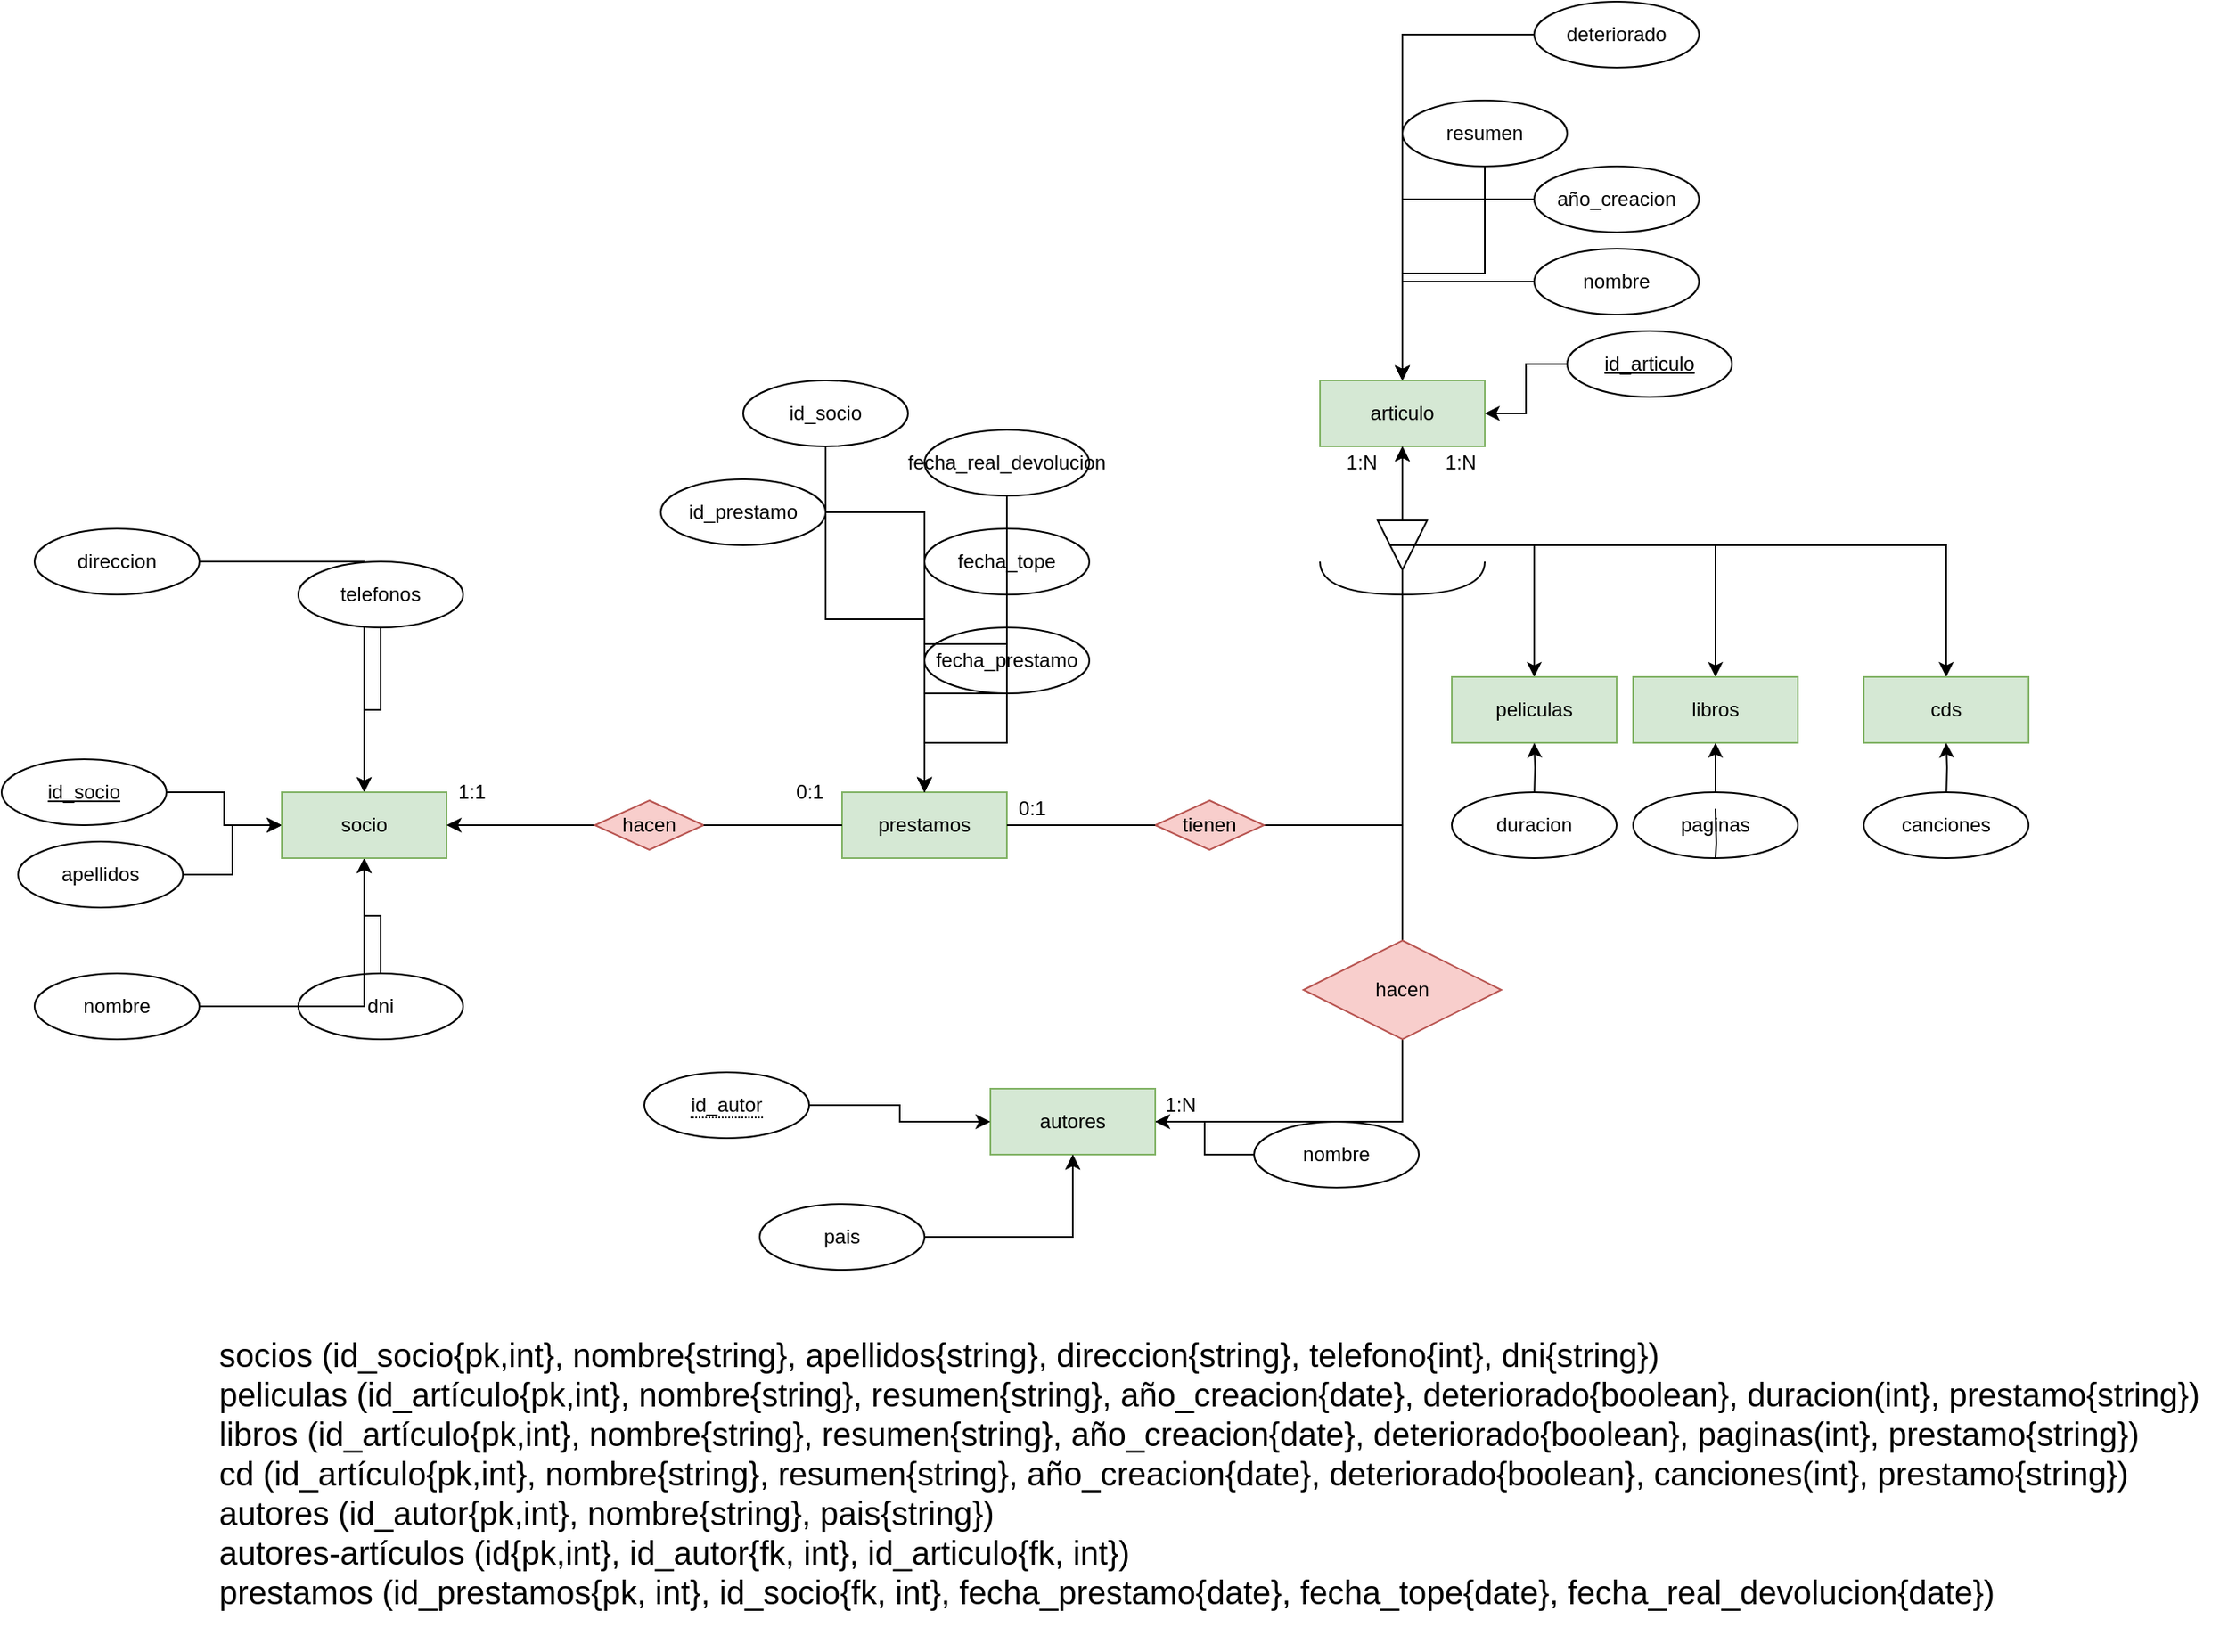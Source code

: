 <mxfile version="15.4.0" type="device"><diagram id="TWMWxUq0kQ1jJOWFn_6B" name="Página-1"><mxGraphModel dx="2048" dy="1883" grid="1" gridSize="10" guides="1" tooltips="1" connect="1" arrows="1" fold="1" page="1" pageScale="1" pageWidth="827" pageHeight="1169" background="none" math="0" shadow="0"><root><mxCell id="0"/><mxCell id="1" parent="0"/><mxCell id="eKOVn82QgWmLp1okzmsc-12" style="edgeStyle=orthogonalEdgeStyle;rounded=0;orthogonalLoop=1;jettySize=auto;html=1;" parent="1" source="eKOVn82QgWmLp1okzmsc-2" target="eKOVn82QgWmLp1okzmsc-8" edge="1"><mxGeometry relative="1" as="geometry"/></mxCell><mxCell id="eKOVn82QgWmLp1okzmsc-2" value="dni" style="ellipse;whiteSpace=wrap;html=1;align=center;" parent="1" vertex="1"><mxGeometry x="110" y="390" width="100" height="40" as="geometry"/></mxCell><mxCell id="eKOVn82QgWmLp1okzmsc-13" style="edgeStyle=orthogonalEdgeStyle;rounded=0;orthogonalLoop=1;jettySize=auto;html=1;" parent="1" source="eKOVn82QgWmLp1okzmsc-3" target="eKOVn82QgWmLp1okzmsc-8" edge="1"><mxGeometry relative="1" as="geometry"/></mxCell><mxCell id="eKOVn82QgWmLp1okzmsc-3" value="nombre" style="ellipse;whiteSpace=wrap;html=1;align=center;" parent="1" vertex="1"><mxGeometry x="-50" y="390" width="100" height="40" as="geometry"/></mxCell><mxCell id="eKOVn82QgWmLp1okzmsc-14" style="edgeStyle=orthogonalEdgeStyle;rounded=0;orthogonalLoop=1;jettySize=auto;html=1;" parent="1" source="eKOVn82QgWmLp1okzmsc-4" target="eKOVn82QgWmLp1okzmsc-8" edge="1"><mxGeometry relative="1" as="geometry"/></mxCell><mxCell id="eKOVn82QgWmLp1okzmsc-4" value="apellidos" style="ellipse;whiteSpace=wrap;html=1;align=center;" parent="1" vertex="1"><mxGeometry x="-60" y="310" width="100" height="40" as="geometry"/></mxCell><mxCell id="eKOVn82QgWmLp1okzmsc-9" style="edgeStyle=orthogonalEdgeStyle;rounded=0;orthogonalLoop=1;jettySize=auto;html=1;" parent="1" source="eKOVn82QgWmLp1okzmsc-5" target="eKOVn82QgWmLp1okzmsc-8" edge="1"><mxGeometry relative="1" as="geometry"/></mxCell><mxCell id="eKOVn82QgWmLp1okzmsc-5" value="&lt;u&gt;id_socio&lt;/u&gt;" style="ellipse;whiteSpace=wrap;html=1;align=center;" parent="1" vertex="1"><mxGeometry x="-70" y="260" width="100" height="40" as="geometry"/></mxCell><mxCell id="eKOVn82QgWmLp1okzmsc-10" style="edgeStyle=orthogonalEdgeStyle;rounded=0;orthogonalLoop=1;jettySize=auto;html=1;" parent="1" source="eKOVn82QgWmLp1okzmsc-6" target="eKOVn82QgWmLp1okzmsc-8" edge="1"><mxGeometry relative="1" as="geometry"/></mxCell><mxCell id="eKOVn82QgWmLp1okzmsc-6" value="direccion" style="ellipse;whiteSpace=wrap;html=1;align=center;" parent="1" vertex="1"><mxGeometry x="-50" y="120" width="100" height="40" as="geometry"/></mxCell><mxCell id="eKOVn82QgWmLp1okzmsc-11" style="edgeStyle=orthogonalEdgeStyle;rounded=0;orthogonalLoop=1;jettySize=auto;html=1;" parent="1" source="eKOVn82QgWmLp1okzmsc-7" target="eKOVn82QgWmLp1okzmsc-8" edge="1"><mxGeometry relative="1" as="geometry"/></mxCell><mxCell id="eKOVn82QgWmLp1okzmsc-7" value="telefonos" style="ellipse;whiteSpace=wrap;html=1;align=center;" parent="1" vertex="1"><mxGeometry x="110" y="140" width="100" height="40" as="geometry"/></mxCell><mxCell id="eKOVn82QgWmLp1okzmsc-8" value="socio" style="whiteSpace=wrap;html=1;align=center;fillColor=#d5e8d4;strokeColor=#82b366;" parent="1" vertex="1"><mxGeometry x="100" y="280" width="100" height="40" as="geometry"/></mxCell><mxCell id="ByuGNL8vaBgb1gNgW71--1" value="articulo" style="whiteSpace=wrap;html=1;align=center;fillColor=#d5e8d4;strokeColor=#82b366;" parent="1" vertex="1"><mxGeometry x="730" y="30" width="100" height="40" as="geometry"/></mxCell><mxCell id="ByuGNL8vaBgb1gNgW71--17" style="edgeStyle=orthogonalEdgeStyle;rounded=0;orthogonalLoop=1;jettySize=auto;html=1;" parent="1" source="ByuGNL8vaBgb1gNgW71--2" target="ByuGNL8vaBgb1gNgW71--1" edge="1"><mxGeometry relative="1" as="geometry"/></mxCell><mxCell id="ByuGNL8vaBgb1gNgW71--2" value="&lt;u&gt;id_articulo&lt;/u&gt;" style="ellipse;whiteSpace=wrap;html=1;align=center;" parent="1" vertex="1"><mxGeometry x="880" width="100" height="40" as="geometry"/></mxCell><mxCell id="ByuGNL8vaBgb1gNgW71--18" style="edgeStyle=orthogonalEdgeStyle;rounded=0;orthogonalLoop=1;jettySize=auto;html=1;" parent="1" source="ByuGNL8vaBgb1gNgW71--3" target="ByuGNL8vaBgb1gNgW71--1" edge="1"><mxGeometry relative="1" as="geometry"/></mxCell><mxCell id="ByuGNL8vaBgb1gNgW71--3" value="nombre" style="ellipse;whiteSpace=wrap;html=1;align=center;" parent="1" vertex="1"><mxGeometry x="860" y="-50" width="100" height="40" as="geometry"/></mxCell><mxCell id="ByuGNL8vaBgb1gNgW71--20" style="edgeStyle=orthogonalEdgeStyle;rounded=0;orthogonalLoop=1;jettySize=auto;html=1;" parent="1" source="ByuGNL8vaBgb1gNgW71--4" target="ByuGNL8vaBgb1gNgW71--1" edge="1"><mxGeometry relative="1" as="geometry"/></mxCell><mxCell id="ByuGNL8vaBgb1gNgW71--4" value="año_creacion" style="ellipse;whiteSpace=wrap;html=1;align=center;" parent="1" vertex="1"><mxGeometry x="860" y="-100" width="100" height="40" as="geometry"/></mxCell><mxCell id="ByuGNL8vaBgb1gNgW71--19" style="edgeStyle=orthogonalEdgeStyle;rounded=0;orthogonalLoop=1;jettySize=auto;html=1;" parent="1" source="ByuGNL8vaBgb1gNgW71--5" target="ByuGNL8vaBgb1gNgW71--1" edge="1"><mxGeometry relative="1" as="geometry"/></mxCell><mxCell id="ByuGNL8vaBgb1gNgW71--5" value="resumen" style="ellipse;whiteSpace=wrap;html=1;align=center;" parent="1" vertex="1"><mxGeometry x="780" y="-140" width="100" height="40" as="geometry"/></mxCell><mxCell id="ByuGNL8vaBgb1gNgW71--13" style="edgeStyle=orthogonalEdgeStyle;rounded=0;orthogonalLoop=1;jettySize=auto;html=1;" parent="1" source="ByuGNL8vaBgb1gNgW71--6" target="ByuGNL8vaBgb1gNgW71--1" edge="1"><mxGeometry relative="1" as="geometry"/></mxCell><mxCell id="ByuGNL8vaBgb1gNgW71--6" value="autores" style="whiteSpace=wrap;html=1;align=center;fillColor=#d5e8d4;strokeColor=#82b366;" parent="1" vertex="1"><mxGeometry x="530" y="460" width="100" height="40" as="geometry"/></mxCell><mxCell id="ByuGNL8vaBgb1gNgW71--10" style="edgeStyle=orthogonalEdgeStyle;rounded=0;orthogonalLoop=1;jettySize=auto;html=1;" parent="1" source="ByuGNL8vaBgb1gNgW71--7" target="ByuGNL8vaBgb1gNgW71--6" edge="1"><mxGeometry relative="1" as="geometry"/></mxCell><mxCell id="ByuGNL8vaBgb1gNgW71--7" value="nombre" style="ellipse;whiteSpace=wrap;html=1;align=center;" parent="1" vertex="1"><mxGeometry x="690" y="480" width="100" height="40" as="geometry"/></mxCell><mxCell id="ByuGNL8vaBgb1gNgW71--12" style="edgeStyle=orthogonalEdgeStyle;rounded=0;orthogonalLoop=1;jettySize=auto;html=1;" parent="1" source="ByuGNL8vaBgb1gNgW71--8" target="ByuGNL8vaBgb1gNgW71--6" edge="1"><mxGeometry relative="1" as="geometry"/></mxCell><mxCell id="ByuGNL8vaBgb1gNgW71--8" value="pais" style="ellipse;whiteSpace=wrap;html=1;align=center;" parent="1" vertex="1"><mxGeometry x="390" y="530" width="100" height="40" as="geometry"/></mxCell><mxCell id="ByuGNL8vaBgb1gNgW71--11" style="edgeStyle=orthogonalEdgeStyle;rounded=0;orthogonalLoop=1;jettySize=auto;html=1;entryX=0.5;entryY=1;entryDx=0;entryDy=0;" parent="1" target="ByuGNL8vaBgb1gNgW71--6" edge="1"><mxGeometry relative="1" as="geometry"><mxPoint x="580" y="530" as="sourcePoint"/></mxGeometry></mxCell><mxCell id="ByuGNL8vaBgb1gNgW71--14" value="hacen" style="shape=rhombus;perimeter=rhombusPerimeter;whiteSpace=wrap;html=1;align=center;fillColor=#f8cecc;strokeColor=#b85450;" parent="1" vertex="1"><mxGeometry x="720" y="370" width="120" height="60" as="geometry"/></mxCell><mxCell id="ByuGNL8vaBgb1gNgW71--15" value="1:N" style="text;html=1;resizable=0;autosize=1;align=center;verticalAlign=middle;points=[];fillColor=none;strokeColor=none;rounded=0;" parent="1" vertex="1"><mxGeometry x="800" y="70" width="30" height="20" as="geometry"/></mxCell><mxCell id="ByuGNL8vaBgb1gNgW71--16" value="1:N" style="text;html=1;resizable=0;autosize=1;align=center;verticalAlign=middle;points=[];fillColor=none;strokeColor=none;rounded=0;" parent="1" vertex="1"><mxGeometry x="630" y="460" width="30" height="20" as="geometry"/></mxCell><mxCell id="ByuGNL8vaBgb1gNgW71--28" style="edgeStyle=orthogonalEdgeStyle;rounded=0;orthogonalLoop=1;jettySize=auto;html=1;" parent="1" source="ByuGNL8vaBgb1gNgW71--27" target="ByuGNL8vaBgb1gNgW71--1" edge="1"><mxGeometry relative="1" as="geometry"/></mxCell><mxCell id="ByuGNL8vaBgb1gNgW71--27" value="deteriorado" style="ellipse;whiteSpace=wrap;html=1;align=center;" parent="1" vertex="1"><mxGeometry x="860" y="-200" width="100" height="40" as="geometry"/></mxCell><mxCell id="ByuGNL8vaBgb1gNgW71--30" style="edgeStyle=orthogonalEdgeStyle;rounded=0;orthogonalLoop=1;jettySize=auto;html=1;startArrow=none;" parent="1" source="ByuGNL8vaBgb1gNgW71--32" target="eKOVn82QgWmLp1okzmsc-8" edge="1"><mxGeometry relative="1" as="geometry"/></mxCell><mxCell id="ByuGNL8vaBgb1gNgW71--31" style="edgeStyle=orthogonalEdgeStyle;rounded=0;orthogonalLoop=1;jettySize=auto;html=1;startArrow=none;" parent="1" source="ByuGNL8vaBgb1gNgW71--34" target="ByuGNL8vaBgb1gNgW71--1" edge="1"><mxGeometry relative="1" as="geometry"/></mxCell><mxCell id="ByuGNL8vaBgb1gNgW71--29" value="prestamos" style="whiteSpace=wrap;html=1;align=center;fillColor=#d5e8d4;strokeColor=#82b366;" parent="1" vertex="1"><mxGeometry x="440" y="280" width="100" height="40" as="geometry"/></mxCell><mxCell id="ByuGNL8vaBgb1gNgW71--32" value="hacen" style="shape=rhombus;perimeter=rhombusPerimeter;whiteSpace=wrap;html=1;align=center;fillColor=#f8cecc;strokeColor=#b85450;" parent="1" vertex="1"><mxGeometry x="290" y="285" width="66" height="30" as="geometry"/></mxCell><mxCell id="ByuGNL8vaBgb1gNgW71--33" value="" style="edgeStyle=orthogonalEdgeStyle;rounded=0;orthogonalLoop=1;jettySize=auto;html=1;endArrow=none;" parent="1" source="ByuGNL8vaBgb1gNgW71--29" target="ByuGNL8vaBgb1gNgW71--32" edge="1"><mxGeometry relative="1" as="geometry"><mxPoint x="440" y="300" as="sourcePoint"/><mxPoint x="320" y="300" as="targetPoint"/></mxGeometry></mxCell><mxCell id="ByuGNL8vaBgb1gNgW71--34" value="tienen" style="shape=rhombus;perimeter=rhombusPerimeter;whiteSpace=wrap;html=1;align=center;fillColor=#f8cecc;strokeColor=#b85450;" parent="1" vertex="1"><mxGeometry x="630" y="285" width="66" height="30" as="geometry"/></mxCell><mxCell id="ByuGNL8vaBgb1gNgW71--35" value="" style="edgeStyle=orthogonalEdgeStyle;rounded=0;orthogonalLoop=1;jettySize=auto;html=1;endArrow=none;" parent="1" source="ByuGNL8vaBgb1gNgW71--29" target="ByuGNL8vaBgb1gNgW71--34" edge="1"><mxGeometry relative="1" as="geometry"><mxPoint x="420" y="300" as="sourcePoint"/><mxPoint x="530" y="300" as="targetPoint"/></mxGeometry></mxCell><mxCell id="ByuGNL8vaBgb1gNgW71--40" style="edgeStyle=orthogonalEdgeStyle;rounded=0;orthogonalLoop=1;jettySize=auto;html=1;" parent="1" source="ByuGNL8vaBgb1gNgW71--36" target="ByuGNL8vaBgb1gNgW71--29" edge="1"><mxGeometry relative="1" as="geometry"/></mxCell><mxCell id="ByuGNL8vaBgb1gNgW71--36" value="fecha_prestamo" style="ellipse;whiteSpace=wrap;html=1;align=center;" parent="1" vertex="1"><mxGeometry x="490" y="180" width="100" height="40" as="geometry"/></mxCell><mxCell id="ByuGNL8vaBgb1gNgW71--41" style="edgeStyle=orthogonalEdgeStyle;rounded=0;orthogonalLoop=1;jettySize=auto;html=1;" parent="1" source="ByuGNL8vaBgb1gNgW71--37" target="ByuGNL8vaBgb1gNgW71--29" edge="1"><mxGeometry relative="1" as="geometry"/></mxCell><mxCell id="ByuGNL8vaBgb1gNgW71--37" value="fecha_tope" style="ellipse;whiteSpace=wrap;html=1;align=center;" parent="1" vertex="1"><mxGeometry x="490" y="120" width="100" height="40" as="geometry"/></mxCell><mxCell id="ByuGNL8vaBgb1gNgW71--42" style="edgeStyle=orthogonalEdgeStyle;rounded=0;orthogonalLoop=1;jettySize=auto;html=1;" parent="1" source="ByuGNL8vaBgb1gNgW71--39" target="ByuGNL8vaBgb1gNgW71--29" edge="1"><mxGeometry relative="1" as="geometry"/></mxCell><mxCell id="ByuGNL8vaBgb1gNgW71--39" value="fecha_real_devolucion" style="ellipse;whiteSpace=wrap;html=1;align=center;" parent="1" vertex="1"><mxGeometry x="490" y="60" width="100" height="40" as="geometry"/></mxCell><mxCell id="ByuGNL8vaBgb1gNgW71--43" value="0:1" style="text;html=1;resizable=0;autosize=1;align=center;verticalAlign=middle;points=[];fillColor=none;strokeColor=none;rounded=0;" parent="1" vertex="1"><mxGeometry x="405" y="270" width="30" height="20" as="geometry"/></mxCell><mxCell id="ByuGNL8vaBgb1gNgW71--44" value="1:1" style="text;html=1;resizable=0;autosize=1;align=center;verticalAlign=middle;points=[];fillColor=none;strokeColor=none;rounded=0;" parent="1" vertex="1"><mxGeometry x="200" y="270" width="30" height="20" as="geometry"/></mxCell><mxCell id="ByuGNL8vaBgb1gNgW71--45" value="1:N" style="text;html=1;resizable=0;autosize=1;align=center;verticalAlign=middle;points=[];fillColor=none;strokeColor=none;rounded=0;" parent="1" vertex="1"><mxGeometry x="740" y="70" width="30" height="20" as="geometry"/></mxCell><mxCell id="ByuGNL8vaBgb1gNgW71--46" value="0:1" style="text;html=1;resizable=0;autosize=1;align=center;verticalAlign=middle;points=[];fillColor=none;strokeColor=none;rounded=0;" parent="1" vertex="1"><mxGeometry x="540" y="280" width="30" height="20" as="geometry"/></mxCell><mxCell id="ByuGNL8vaBgb1gNgW71--48" style="edgeStyle=orthogonalEdgeStyle;rounded=0;orthogonalLoop=1;jettySize=auto;html=1;" parent="1" source="ByuGNL8vaBgb1gNgW71--47" target="ByuGNL8vaBgb1gNgW71--29" edge="1"><mxGeometry relative="1" as="geometry"/></mxCell><mxCell id="ByuGNL8vaBgb1gNgW71--47" value="id_socio" style="ellipse;whiteSpace=wrap;html=1;align=center;" parent="1" vertex="1"><mxGeometry x="380" y="30" width="100" height="40" as="geometry"/></mxCell><mxCell id="Kat-VGczJNjPF4pgvmMg-12" style="edgeStyle=orthogonalEdgeStyle;rounded=0;orthogonalLoop=1;jettySize=auto;html=1;" edge="1" parent="1" source="Kat-VGczJNjPF4pgvmMg-3" target="Kat-VGczJNjPF4pgvmMg-11"><mxGeometry relative="1" as="geometry"/></mxCell><mxCell id="Kat-VGczJNjPF4pgvmMg-14" style="edgeStyle=orthogonalEdgeStyle;rounded=0;orthogonalLoop=1;jettySize=auto;html=1;" edge="1" parent="1" source="Kat-VGczJNjPF4pgvmMg-3" target="Kat-VGczJNjPF4pgvmMg-10"><mxGeometry relative="1" as="geometry"/></mxCell><mxCell id="Kat-VGczJNjPF4pgvmMg-3" value="" style="triangle;whiteSpace=wrap;html=1;rotation=90;" vertex="1" parent="1"><mxGeometry x="765" y="115" width="30" height="30" as="geometry"/></mxCell><mxCell id="Kat-VGczJNjPF4pgvmMg-13" style="edgeStyle=orthogonalEdgeStyle;rounded=0;orthogonalLoop=1;jettySize=auto;html=1;exitX=0.5;exitY=1;exitDx=0;exitDy=0;" edge="1" parent="1" source="Kat-VGczJNjPF4pgvmMg-3" target="Kat-VGczJNjPF4pgvmMg-7"><mxGeometry relative="1" as="geometry"/></mxCell><mxCell id="Kat-VGczJNjPF4pgvmMg-4" value="" style="shape=requiredInterface;html=1;verticalLabelPosition=bottom;sketch=0;rotation=90;" vertex="1" parent="1"><mxGeometry x="770" y="100" width="20" height="100" as="geometry"/></mxCell><mxCell id="Kat-VGczJNjPF4pgvmMg-7" value="libros" style="whiteSpace=wrap;html=1;align=center;fillColor=#d5e8d4;strokeColor=#82b366;" vertex="1" parent="1"><mxGeometry x="920" y="210" width="100" height="40" as="geometry"/></mxCell><mxCell id="Kat-VGczJNjPF4pgvmMg-10" value="cds" style="whiteSpace=wrap;html=1;align=center;fillColor=#d5e8d4;strokeColor=#82b366;" vertex="1" parent="1"><mxGeometry x="1060" y="210" width="100" height="40" as="geometry"/></mxCell><mxCell id="Kat-VGczJNjPF4pgvmMg-11" value="peliculas" style="whiteSpace=wrap;html=1;align=center;fillColor=#d5e8d4;strokeColor=#82b366;" vertex="1" parent="1"><mxGeometry x="810" y="210" width="100" height="40" as="geometry"/></mxCell><mxCell id="Kat-VGczJNjPF4pgvmMg-18" style="edgeStyle=orthogonalEdgeStyle;rounded=0;orthogonalLoop=1;jettySize=auto;html=1;" edge="1" parent="1" target="Kat-VGczJNjPF4pgvmMg-11"><mxGeometry relative="1" as="geometry"><mxPoint x="860.0" y="285" as="sourcePoint"/></mxGeometry></mxCell><mxCell id="Kat-VGczJNjPF4pgvmMg-20" style="edgeStyle=orthogonalEdgeStyle;rounded=0;orthogonalLoop=1;jettySize=auto;html=1;" edge="1" parent="1" target="Kat-VGczJNjPF4pgvmMg-10"><mxGeometry relative="1" as="geometry"><mxPoint x="1110.0" y="285" as="sourcePoint"/></mxGeometry></mxCell><mxCell id="Kat-VGczJNjPF4pgvmMg-19" style="edgeStyle=orthogonalEdgeStyle;rounded=0;orthogonalLoop=1;jettySize=auto;html=1;startArrow=none;" edge="1" parent="1" source="Kat-VGczJNjPF4pgvmMg-25" target="Kat-VGczJNjPF4pgvmMg-7"><mxGeometry relative="1" as="geometry"><mxPoint x="970.0" y="290" as="sourcePoint"/></mxGeometry></mxCell><mxCell id="Kat-VGczJNjPF4pgvmMg-21" value="&lt;font style=&quot;font-size: 20px&quot;&gt;socios (id_socio{pk,int}, nombre{string}, apellidos{string}, direccion{string}, telefono{int}, dni{string})&lt;br&gt;peliculas (id_artículo{pk,int}, nombre{string}, resumen{string}, año_creacion{date}, deteriorado{boolean}, duracion(int}, prestamo{string})&lt;br&gt;libros (id_artículo{pk,int}, nombre{string}, resumen{string}, año_creacion{date}, deteriorado{boolean}, paginas(int}, prestamo{string})&lt;br&gt;cd (id_artículo{pk,int}, nombre{string}, resumen{string}, año_creacion{date}, deteriorado{boolean}, canciones(int}, prestamo{string})&lt;br&gt;autores (id_autor{pk,int}, nombre{string}, pais{string})&lt;br&gt;autores-artículos (id{pk,int}, id_autor{fk, int}, id_articulo{fk, int})&lt;br&gt;prestamos (id_prestamos{pk, int}, id_socio{fk, int}, fecha_prestamo{date}, fecha_tope{date}, fecha_real_devolucion{date})&lt;br&gt;&lt;br&gt;&lt;/font&gt;" style="text;html=1;align=left;verticalAlign=middle;resizable=0;points=[];autosize=1;strokeColor=none;fillColor=none;" vertex="1" parent="1"><mxGeometry x="60" y="640" width="1220" height="130" as="geometry"/></mxCell><mxCell id="Kat-VGczJNjPF4pgvmMg-23" style="edgeStyle=orthogonalEdgeStyle;rounded=0;orthogonalLoop=1;jettySize=auto;html=1;" edge="1" parent="1" source="Kat-VGczJNjPF4pgvmMg-22" target="ByuGNL8vaBgb1gNgW71--6"><mxGeometry relative="1" as="geometry"/></mxCell><mxCell id="Kat-VGczJNjPF4pgvmMg-22" value="&lt;span style=&quot;border-bottom: 1px dotted&quot;&gt;id_autor&lt;/span&gt;" style="ellipse;whiteSpace=wrap;html=1;align=center;" vertex="1" parent="1"><mxGeometry x="320" y="450" width="100" height="40" as="geometry"/></mxCell><mxCell id="Kat-VGczJNjPF4pgvmMg-24" value="canciones" style="ellipse;whiteSpace=wrap;html=1;align=center;" vertex="1" parent="1"><mxGeometry x="1060" y="280" width="100" height="40" as="geometry"/></mxCell><mxCell id="Kat-VGczJNjPF4pgvmMg-26" value="duracion" style="ellipse;whiteSpace=wrap;html=1;align=center;" vertex="1" parent="1"><mxGeometry x="810" y="280" width="100" height="40" as="geometry"/></mxCell><mxCell id="Kat-VGczJNjPF4pgvmMg-25" value="paginas" style="ellipse;whiteSpace=wrap;html=1;align=center;" vertex="1" parent="1"><mxGeometry x="920" y="280" width="100" height="40" as="geometry"/></mxCell><mxCell id="Kat-VGczJNjPF4pgvmMg-27" value="" style="edgeStyle=orthogonalEdgeStyle;rounded=0;orthogonalLoop=1;jettySize=auto;html=1;endArrow=none;" edge="1" parent="1" target="Kat-VGczJNjPF4pgvmMg-25"><mxGeometry relative="1" as="geometry"><mxPoint x="970.0" y="290" as="sourcePoint"/><mxPoint x="970.0" y="250" as="targetPoint"/></mxGeometry></mxCell><mxCell id="Kat-VGczJNjPF4pgvmMg-30" style="edgeStyle=orthogonalEdgeStyle;rounded=0;orthogonalLoop=1;jettySize=auto;html=1;" edge="1" parent="1" source="Kat-VGczJNjPF4pgvmMg-29" target="ByuGNL8vaBgb1gNgW71--29"><mxGeometry relative="1" as="geometry"/></mxCell><mxCell id="Kat-VGczJNjPF4pgvmMg-29" value="id_prestamo" style="ellipse;whiteSpace=wrap;html=1;align=center;" vertex="1" parent="1"><mxGeometry x="330" y="90" width="100" height="40" as="geometry"/></mxCell></root></mxGraphModel></diagram></mxfile>